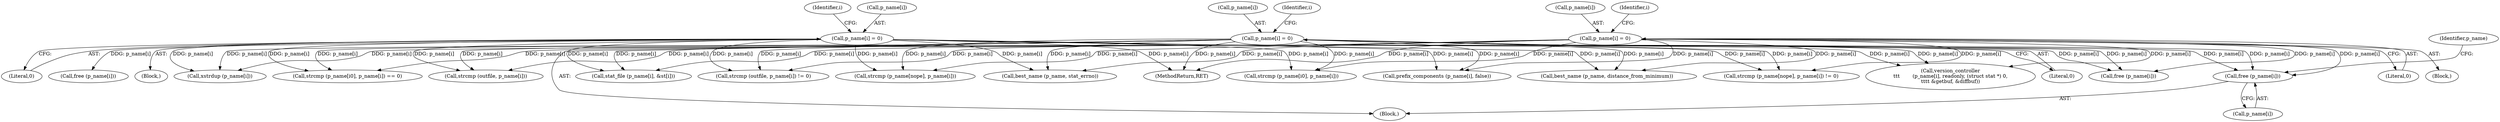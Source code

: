 digraph "0_savannah_f290f48a621867084884bfff87f8093c15195e6a@API" {
"1000783" [label="(Call,free (p_name[i]))"];
"1000187" [label="(Call,p_name[i] = 0)"];
"1000787" [label="(Call,p_name[i] = 0)"];
"1000844" [label="(Call,p_name[i] = 0)"];
"1000183" [label="(Call,free (p_name[i]))"];
"1000791" [label="(Literal,0)"];
"1000840" [label="(Call,free (p_name[i]))"];
"1002018" [label="(Call,prefix_components (p_name[i], false))"];
"1000848" [label="(Literal,0)"];
"1000187" [label="(Call,p_name[i] = 0)"];
"1001853" [label="(Call,strcmp (outfile, p_name[i]))"];
"1001876" [label="(Call,version_controller\n\t\t\t        (p_name[i], readonly, (struct stat *) 0,\n\t\t\t\t &getbuf, &diffbuf))"];
"1001865" [label="(Call,strcmp (p_name[nope], p_name[i]))"];
"1002173" [label="(MethodReturn,RET)"];
"1000782" [label="(Block,)"];
"1000182" [label="(Block,)"];
"1000177" [label="(Identifier,i)"];
"1001737" [label="(Call,strcmp (p_name[i0], p_name[i]))"];
"1000839" [label="(Block,)"];
"1001816" [label="(Call,best_name (p_name, stat_errno))"];
"1000845" [label="(Call,p_name[i])"];
"1000188" [label="(Call,p_name[i])"];
"1000191" [label="(Literal,0)"];
"1001852" [label="(Call,strcmp (outfile, p_name[i]) != 0)"];
"1002063" [label="(Call,best_name (p_name, distance_from_minimum))"];
"1000788" [label="(Call,p_name[i])"];
"1000783" [label="(Call,free (p_name[i]))"];
"1000844" [label="(Call,p_name[i] = 0)"];
"1000784" [label="(Call,p_name[i])"];
"1000781" [label="(Identifier,i)"];
"1001864" [label="(Call,strcmp (p_name[nope], p_name[i]) != 0)"];
"1001771" [label="(Call,stat_file (p_name[i], &st[i]))"];
"1002152" [label="(Call,xstrdup (p_name[i]))"];
"1000838" [label="(Identifier,i)"];
"1001736" [label="(Call,strcmp (p_name[i0], p_name[i]) == 0)"];
"1000787" [label="(Call,p_name[i] = 0)"];
"1000789" [label="(Identifier,p_name)"];
"1000783" -> "1000782"  [label="AST: "];
"1000783" -> "1000784"  [label="CFG: "];
"1000784" -> "1000783"  [label="AST: "];
"1000789" -> "1000783"  [label="CFG: "];
"1000187" -> "1000783"  [label="DDG: p_name[i]"];
"1000787" -> "1000783"  [label="DDG: p_name[i]"];
"1000844" -> "1000783"  [label="DDG: p_name[i]"];
"1000187" -> "1000182"  [label="AST: "];
"1000187" -> "1000191"  [label="CFG: "];
"1000188" -> "1000187"  [label="AST: "];
"1000191" -> "1000187"  [label="AST: "];
"1000177" -> "1000187"  [label="CFG: "];
"1000187" -> "1002173"  [label="DDG: p_name[i]"];
"1000187" -> "1000183"  [label="DDG: p_name[i]"];
"1000187" -> "1000840"  [label="DDG: p_name[i]"];
"1000187" -> "1001736"  [label="DDG: p_name[i]"];
"1000187" -> "1001737"  [label="DDG: p_name[i]"];
"1000187" -> "1001771"  [label="DDG: p_name[i]"];
"1000187" -> "1001816"  [label="DDG: p_name[i]"];
"1000187" -> "1001852"  [label="DDG: p_name[i]"];
"1000187" -> "1001853"  [label="DDG: p_name[i]"];
"1000187" -> "1001864"  [label="DDG: p_name[i]"];
"1000187" -> "1001865"  [label="DDG: p_name[i]"];
"1000187" -> "1001876"  [label="DDG: p_name[i]"];
"1000187" -> "1002018"  [label="DDG: p_name[i]"];
"1000187" -> "1002063"  [label="DDG: p_name[i]"];
"1000187" -> "1002152"  [label="DDG: p_name[i]"];
"1000787" -> "1000782"  [label="AST: "];
"1000787" -> "1000791"  [label="CFG: "];
"1000788" -> "1000787"  [label="AST: "];
"1000791" -> "1000787"  [label="AST: "];
"1000781" -> "1000787"  [label="CFG: "];
"1000787" -> "1002173"  [label="DDG: p_name[i]"];
"1000787" -> "1000840"  [label="DDG: p_name[i]"];
"1000787" -> "1001736"  [label="DDG: p_name[i]"];
"1000787" -> "1001737"  [label="DDG: p_name[i]"];
"1000787" -> "1001771"  [label="DDG: p_name[i]"];
"1000787" -> "1001816"  [label="DDG: p_name[i]"];
"1000787" -> "1001852"  [label="DDG: p_name[i]"];
"1000787" -> "1001853"  [label="DDG: p_name[i]"];
"1000787" -> "1001864"  [label="DDG: p_name[i]"];
"1000787" -> "1001865"  [label="DDG: p_name[i]"];
"1000787" -> "1001876"  [label="DDG: p_name[i]"];
"1000787" -> "1002018"  [label="DDG: p_name[i]"];
"1000787" -> "1002063"  [label="DDG: p_name[i]"];
"1000787" -> "1002152"  [label="DDG: p_name[i]"];
"1000844" -> "1000839"  [label="AST: "];
"1000844" -> "1000848"  [label="CFG: "];
"1000845" -> "1000844"  [label="AST: "];
"1000848" -> "1000844"  [label="AST: "];
"1000838" -> "1000844"  [label="CFG: "];
"1000844" -> "1002173"  [label="DDG: p_name[i]"];
"1000844" -> "1000840"  [label="DDG: p_name[i]"];
"1000844" -> "1001736"  [label="DDG: p_name[i]"];
"1000844" -> "1001737"  [label="DDG: p_name[i]"];
"1000844" -> "1001771"  [label="DDG: p_name[i]"];
"1000844" -> "1001816"  [label="DDG: p_name[i]"];
"1000844" -> "1001852"  [label="DDG: p_name[i]"];
"1000844" -> "1001853"  [label="DDG: p_name[i]"];
"1000844" -> "1001864"  [label="DDG: p_name[i]"];
"1000844" -> "1001865"  [label="DDG: p_name[i]"];
"1000844" -> "1001876"  [label="DDG: p_name[i]"];
"1000844" -> "1002018"  [label="DDG: p_name[i]"];
"1000844" -> "1002063"  [label="DDG: p_name[i]"];
"1000844" -> "1002152"  [label="DDG: p_name[i]"];
}
